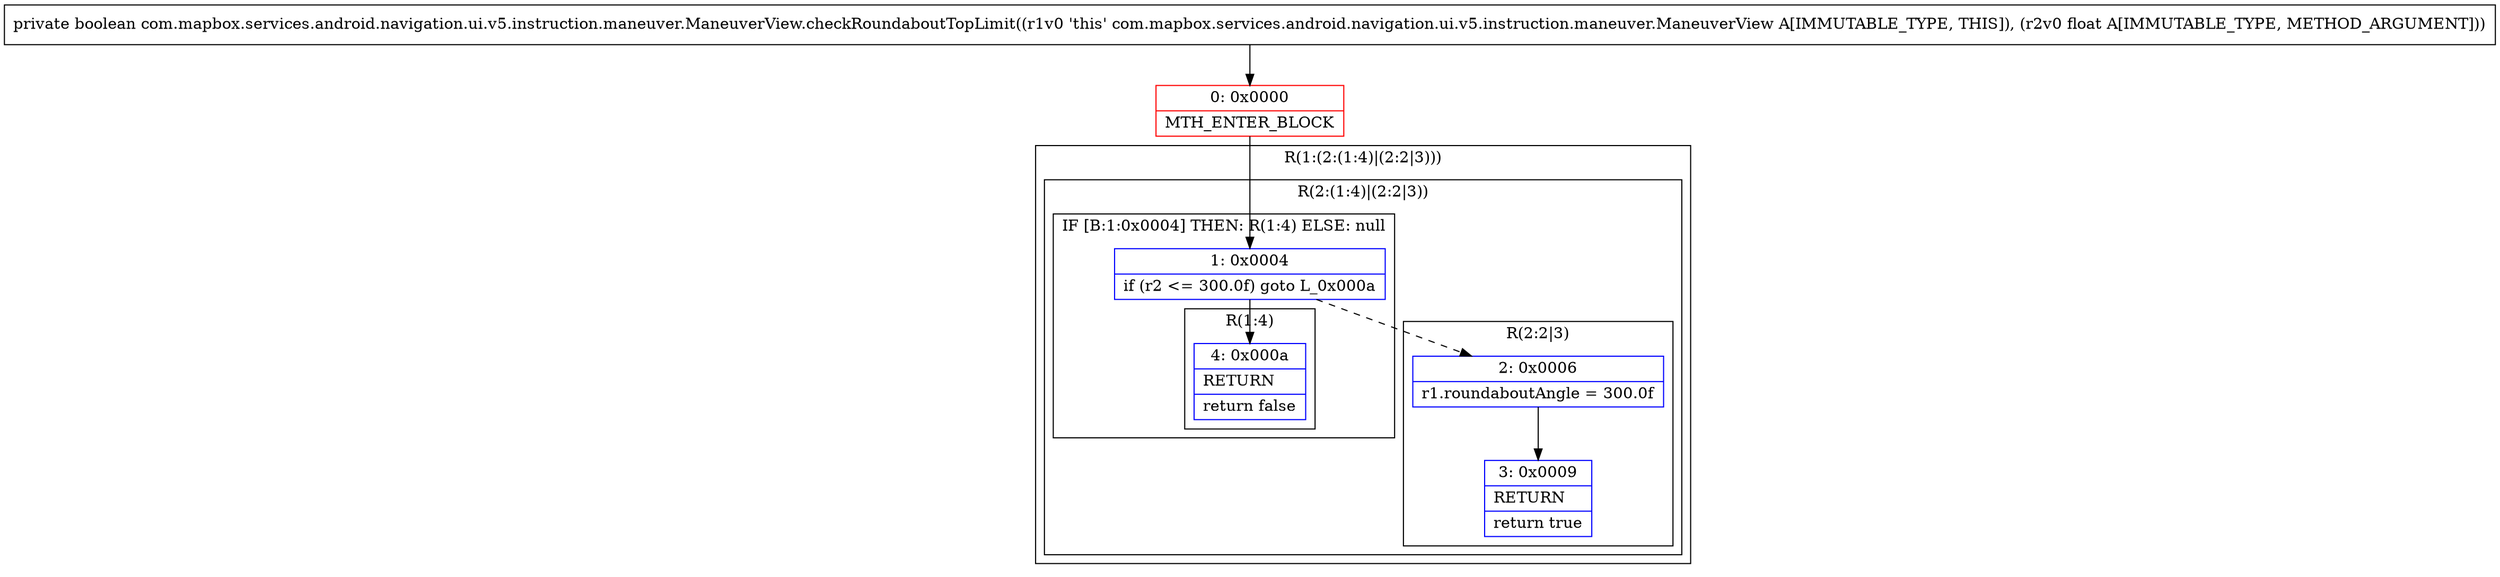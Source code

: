 digraph "CFG forcom.mapbox.services.android.navigation.ui.v5.instruction.maneuver.ManeuverView.checkRoundaboutTopLimit(F)Z" {
subgraph cluster_Region_2137332781 {
label = "R(1:(2:(1:4)|(2:2|3)))";
node [shape=record,color=blue];
subgraph cluster_Region_224257494 {
label = "R(2:(1:4)|(2:2|3))";
node [shape=record,color=blue];
subgraph cluster_IfRegion_1208232376 {
label = "IF [B:1:0x0004] THEN: R(1:4) ELSE: null";
node [shape=record,color=blue];
Node_1 [shape=record,label="{1\:\ 0x0004|if (r2 \<= 300.0f) goto L_0x000a\l}"];
subgraph cluster_Region_1849225897 {
label = "R(1:4)";
node [shape=record,color=blue];
Node_4 [shape=record,label="{4\:\ 0x000a|RETURN\l|return false\l}"];
}
}
subgraph cluster_Region_963317559 {
label = "R(2:2|3)";
node [shape=record,color=blue];
Node_2 [shape=record,label="{2\:\ 0x0006|r1.roundaboutAngle = 300.0f\l}"];
Node_3 [shape=record,label="{3\:\ 0x0009|RETURN\l|return true\l}"];
}
}
}
Node_0 [shape=record,color=red,label="{0\:\ 0x0000|MTH_ENTER_BLOCK\l}"];
MethodNode[shape=record,label="{private boolean com.mapbox.services.android.navigation.ui.v5.instruction.maneuver.ManeuverView.checkRoundaboutTopLimit((r1v0 'this' com.mapbox.services.android.navigation.ui.v5.instruction.maneuver.ManeuverView A[IMMUTABLE_TYPE, THIS]), (r2v0 float A[IMMUTABLE_TYPE, METHOD_ARGUMENT])) }"];
MethodNode -> Node_0;
Node_1 -> Node_2[style=dashed];
Node_1 -> Node_4;
Node_2 -> Node_3;
Node_0 -> Node_1;
}

